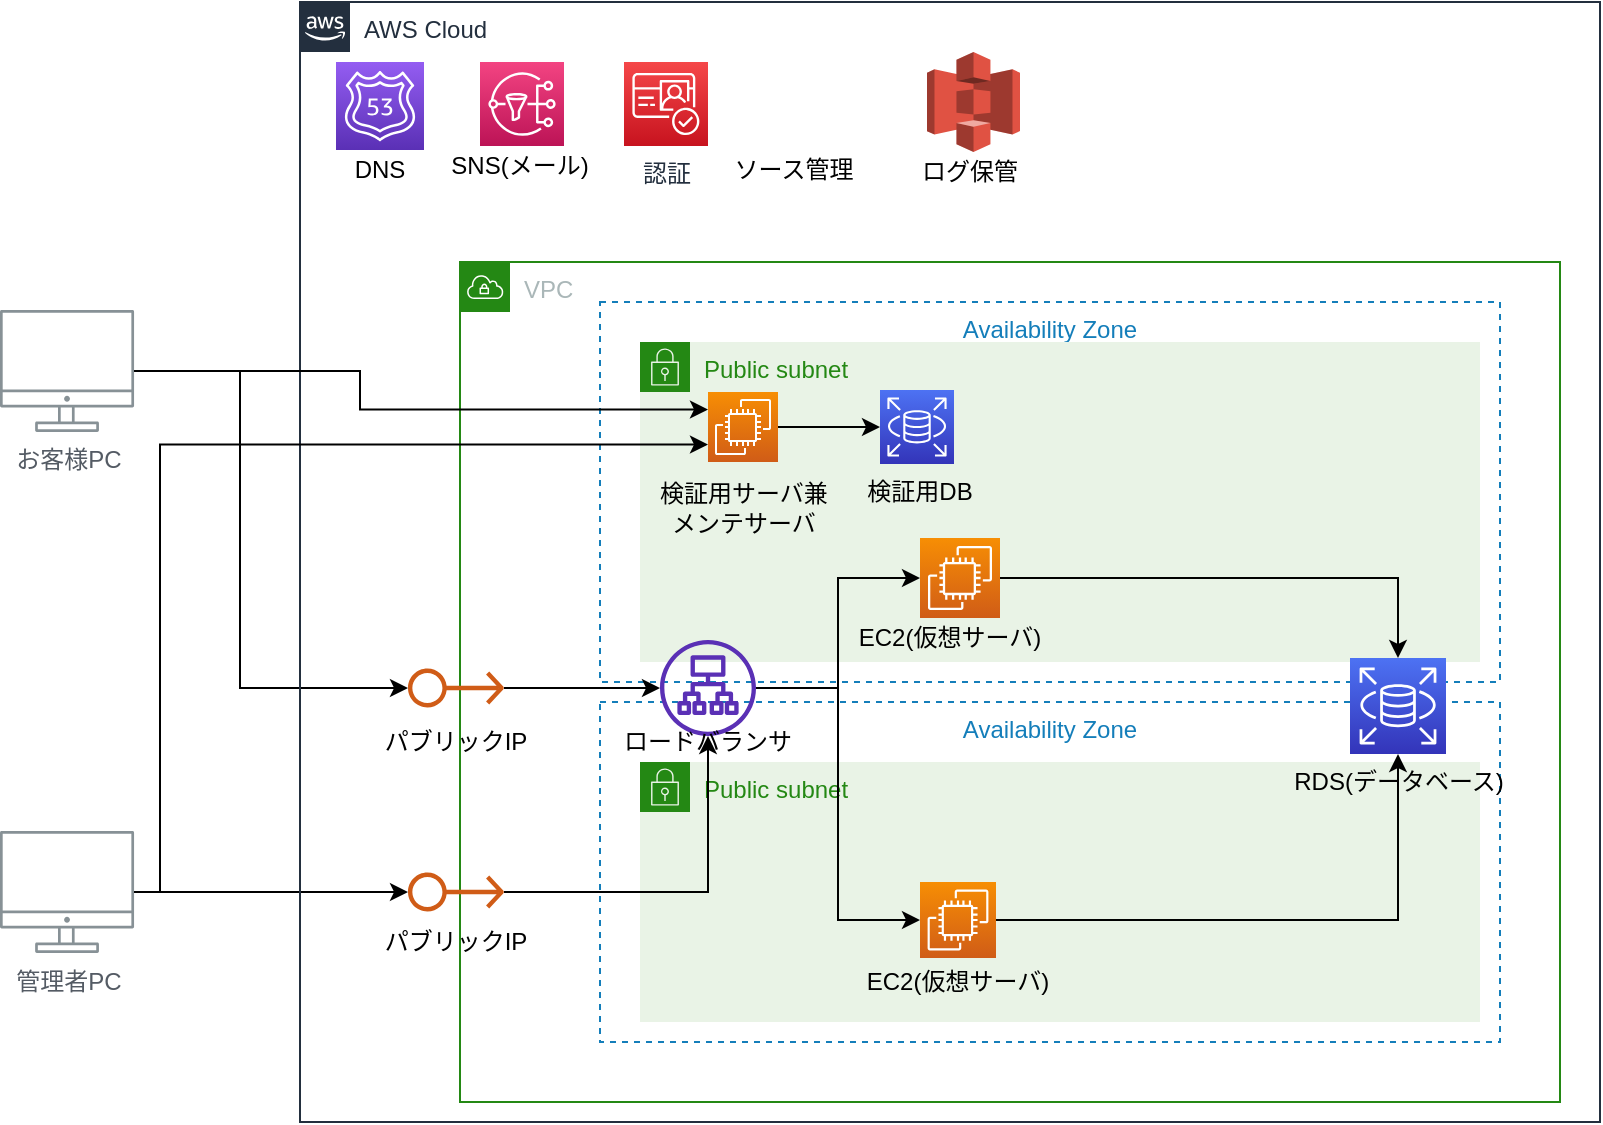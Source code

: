 <mxfile version="14.6.5" type="github" pages="4">
  <diagram id="Ht1M8jgEwFfnCIfOTk4-" name="AWSインフラ">
    <mxGraphModel dx="1678" dy="846" grid="1" gridSize="10" guides="1" tooltips="1" connect="1" arrows="1" fold="1" page="1" pageScale="1" pageWidth="1169" pageHeight="827" math="0" shadow="0">
      <root>
        <mxCell id="0" />
        <mxCell id="1" parent="0" />
        <mxCell id="4cWWQXymA6_0ATgKrV9R-25" style="edgeStyle=orthogonalEdgeStyle;rounded=0;orthogonalLoop=1;jettySize=auto;html=1;" parent="1" source="UEzPUAAOIrF-is8g5C7q-109" target="4cWWQXymA6_0ATgKrV9R-24" edge="1">
          <mxGeometry relative="1" as="geometry">
            <Array as="points">
              <mxPoint x="180" y="285" />
              <mxPoint x="180" y="443" />
            </Array>
          </mxGeometry>
        </mxCell>
        <mxCell id="UEzPUAAOIrF-is8g5C7q-109" value="お客様PC" style="outlineConnect=0;gradientColor=none;fontColor=#545B64;strokeColor=none;fillColor=#879196;dashed=0;verticalLabelPosition=bottom;verticalAlign=top;align=center;html=1;fontSize=12;fontStyle=0;aspect=fixed;shape=mxgraph.aws4.illustration_desktop;pointerEvents=1;labelBackgroundColor=#ffffff;" parent="1" vertex="1">
          <mxGeometry x="60" y="254" width="67.03" height="61" as="geometry" />
        </mxCell>
        <mxCell id="4cWWQXymA6_0ATgKrV9R-36" style="edgeStyle=orthogonalEdgeStyle;rounded=0;orthogonalLoop=1;jettySize=auto;html=1;" parent="1" source="4cWWQXymA6_0ATgKrV9R-1" target="4cWWQXymA6_0ATgKrV9R-37" edge="1">
          <mxGeometry relative="1" as="geometry">
            <mxPoint x="170" y="640" as="targetPoint" />
          </mxGeometry>
        </mxCell>
        <mxCell id="4cWWQXymA6_0ATgKrV9R-1" value="管理者PC" style="outlineConnect=0;gradientColor=none;fontColor=#545B64;strokeColor=none;fillColor=#879196;dashed=0;verticalLabelPosition=bottom;verticalAlign=top;align=center;html=1;fontSize=12;fontStyle=0;aspect=fixed;shape=mxgraph.aws4.illustration_desktop;pointerEvents=1;labelBackgroundColor=#ffffff;" parent="1" vertex="1">
          <mxGeometry x="60" y="514.5" width="67.03" height="61" as="geometry" />
        </mxCell>
        <mxCell id="4cWWQXymA6_0ATgKrV9R-2" value="AWS Cloud" style="points=[[0,0],[0.25,0],[0.5,0],[0.75,0],[1,0],[1,0.25],[1,0.5],[1,0.75],[1,1],[0.75,1],[0.5,1],[0.25,1],[0,1],[0,0.75],[0,0.5],[0,0.25]];outlineConnect=0;gradientColor=none;html=1;whiteSpace=wrap;fontSize=12;fontStyle=0;shape=mxgraph.aws4.group;grIcon=mxgraph.aws4.group_aws_cloud_alt;strokeColor=#232F3E;fillColor=none;verticalAlign=top;align=left;spacingLeft=30;fontColor=#232F3E;dashed=0;" parent="1" vertex="1">
          <mxGeometry x="210" y="100" width="650" height="560" as="geometry" />
        </mxCell>
        <mxCell id="4cWWQXymA6_0ATgKrV9R-3" value="VPC" style="points=[[0,0],[0.25,0],[0.5,0],[0.75,0],[1,0],[1,0.25],[1,0.5],[1,0.75],[1,1],[0.75,1],[0.5,1],[0.25,1],[0,1],[0,0.75],[0,0.5],[0,0.25]];outlineConnect=0;gradientColor=none;html=1;whiteSpace=wrap;fontSize=12;fontStyle=0;shape=mxgraph.aws4.group;grIcon=mxgraph.aws4.group_vpc;strokeColor=#248814;fillColor=none;verticalAlign=top;align=left;spacingLeft=30;fontColor=#AAB7B8;dashed=0;" parent="1" vertex="1">
          <mxGeometry x="290" y="230" width="550" height="420" as="geometry" />
        </mxCell>
        <mxCell id="4cWWQXymA6_0ATgKrV9R-7" value="Availability Zone" style="fillColor=none;strokeColor=#147EBA;dashed=1;verticalAlign=top;fontStyle=0;fontColor=#147EBA;" parent="1" vertex="1">
          <mxGeometry x="360" y="250" width="450" height="190" as="geometry" />
        </mxCell>
        <mxCell id="4cWWQXymA6_0ATgKrV9R-9" value="Availability Zone" style="fillColor=none;strokeColor=#147EBA;dashed=1;verticalAlign=top;fontStyle=0;fontColor=#147EBA;" parent="1" vertex="1">
          <mxGeometry x="360" y="450" width="450" height="170" as="geometry" />
        </mxCell>
        <mxCell id="4cWWQXymA6_0ATgKrV9R-10" value="Public subnet" style="points=[[0,0],[0.25,0],[0.5,0],[0.75,0],[1,0],[1,0.25],[1,0.5],[1,0.75],[1,1],[0.75,1],[0.5,1],[0.25,1],[0,1],[0,0.75],[0,0.5],[0,0.25]];outlineConnect=0;gradientColor=none;html=1;whiteSpace=wrap;fontSize=12;fontStyle=0;shape=mxgraph.aws4.group;grIcon=mxgraph.aws4.group_security_group;grStroke=0;strokeColor=#248814;fillColor=#E9F3E6;verticalAlign=top;align=left;spacingLeft=30;fontColor=#248814;dashed=0;" parent="1" vertex="1">
          <mxGeometry x="380" y="480" width="420" height="130" as="geometry" />
        </mxCell>
        <mxCell id="4cWWQXymA6_0ATgKrV9R-11" value="Public subnet" style="points=[[0,0],[0.25,0],[0.5,0],[0.75,0],[1,0],[1,0.25],[1,0.5],[1,0.75],[1,1],[0.75,1],[0.5,1],[0.25,1],[0,1],[0,0.75],[0,0.5],[0,0.25]];outlineConnect=0;gradientColor=none;html=1;whiteSpace=wrap;fontSize=12;fontStyle=0;shape=mxgraph.aws4.group;grIcon=mxgraph.aws4.group_security_group;grStroke=0;strokeColor=#248814;fillColor=#E9F3E6;verticalAlign=top;align=left;spacingLeft=30;fontColor=#248814;dashed=0;" parent="1" vertex="1">
          <mxGeometry x="380" y="270" width="420" height="160" as="geometry" />
        </mxCell>
        <mxCell id="4cWWQXymA6_0ATgKrV9R-19" style="edgeStyle=orthogonalEdgeStyle;rounded=0;orthogonalLoop=1;jettySize=auto;html=1;exitX=1;exitY=0.5;exitDx=0;exitDy=0;exitPerimeter=0;entryX=0.5;entryY=1;entryDx=0;entryDy=0;entryPerimeter=0;" parent="1" source="4cWWQXymA6_0ATgKrV9R-12" target="4cWWQXymA6_0ATgKrV9R-16" edge="1">
          <mxGeometry relative="1" as="geometry" />
        </mxCell>
        <mxCell id="4cWWQXymA6_0ATgKrV9R-12" value="" style="points=[[0,0,0],[0.25,0,0],[0.5,0,0],[0.75,0,0],[1,0,0],[0,1,0],[0.25,1,0],[0.5,1,0],[0.75,1,0],[1,1,0],[0,0.25,0],[0,0.5,0],[0,0.75,0],[1,0.25,0],[1,0.5,0],[1,0.75,0]];outlineConnect=0;fontColor=#232F3E;gradientColor=#F78E04;gradientDirection=north;fillColor=#D05C17;strokeColor=#ffffff;dashed=0;verticalLabelPosition=bottom;verticalAlign=top;align=center;html=1;fontSize=12;fontStyle=0;aspect=fixed;shape=mxgraph.aws4.resourceIcon;resIcon=mxgraph.aws4.ec2;" parent="1" vertex="1">
          <mxGeometry x="520" y="540" width="38" height="38" as="geometry" />
        </mxCell>
        <mxCell id="4cWWQXymA6_0ATgKrV9R-17" style="edgeStyle=orthogonalEdgeStyle;rounded=0;orthogonalLoop=1;jettySize=auto;html=1;" parent="1" source="4cWWQXymA6_0ATgKrV9R-13" target="4cWWQXymA6_0ATgKrV9R-16" edge="1">
          <mxGeometry relative="1" as="geometry" />
        </mxCell>
        <mxCell id="4cWWQXymA6_0ATgKrV9R-13" value="" style="points=[[0,0,0],[0.25,0,0],[0.5,0,0],[0.75,0,0],[1,0,0],[0,1,0],[0.25,1,0],[0.5,1,0],[0.75,1,0],[1,1,0],[0,0.25,0],[0,0.5,0],[0,0.75,0],[1,0.25,0],[1,0.5,0],[1,0.75,0]];outlineConnect=0;fontColor=#232F3E;gradientColor=#F78E04;gradientDirection=north;fillColor=#D05C17;strokeColor=#ffffff;dashed=0;verticalLabelPosition=bottom;verticalAlign=top;align=center;html=1;fontSize=12;fontStyle=0;aspect=fixed;shape=mxgraph.aws4.resourceIcon;resIcon=mxgraph.aws4.ec2;" parent="1" vertex="1">
          <mxGeometry x="520" y="368" width="40" height="40" as="geometry" />
        </mxCell>
        <mxCell id="4cWWQXymA6_0ATgKrV9R-16" value="" style="points=[[0,0,0],[0.25,0,0],[0.5,0,0],[0.75,0,0],[1,0,0],[0,1,0],[0.25,1,0],[0.5,1,0],[0.75,1,0],[1,1,0],[0,0.25,0],[0,0.5,0],[0,0.75,0],[1,0.25,0],[1,0.5,0],[1,0.75,0]];outlineConnect=0;fontColor=#232F3E;gradientColor=#4D72F3;gradientDirection=north;fillColor=#3334B9;strokeColor=#ffffff;dashed=0;verticalLabelPosition=bottom;verticalAlign=top;align=center;html=1;fontSize=12;fontStyle=0;aspect=fixed;shape=mxgraph.aws4.resourceIcon;resIcon=mxgraph.aws4.rds;" parent="1" vertex="1">
          <mxGeometry x="735" y="428" width="48" height="48" as="geometry" />
        </mxCell>
        <mxCell id="4cWWQXymA6_0ATgKrV9R-21" value="" style="points=[[0,0,0],[0.25,0,0],[0.5,0,0],[0.75,0,0],[1,0,0],[0,1,0],[0.25,1,0],[0.5,1,0],[0.75,1,0],[1,1,0],[0,0.25,0],[0,0.5,0],[0,0.75,0],[1,0.25,0],[1,0.5,0],[1,0.75,0]];outlineConnect=0;fontColor=#232F3E;gradientColor=#945DF2;gradientDirection=north;fillColor=#5A30B5;strokeColor=#ffffff;dashed=0;verticalLabelPosition=bottom;verticalAlign=top;align=center;html=1;fontSize=12;fontStyle=0;aspect=fixed;shape=mxgraph.aws4.resourceIcon;resIcon=mxgraph.aws4.route_53;" parent="1" vertex="1">
          <mxGeometry x="228" y="130" width="44" height="44" as="geometry" />
        </mxCell>
        <mxCell id="4cWWQXymA6_0ATgKrV9R-28" style="edgeStyle=orthogonalEdgeStyle;rounded=0;orthogonalLoop=1;jettySize=auto;html=1;entryX=0;entryY=0.5;entryDx=0;entryDy=0;entryPerimeter=0;" parent="1" source="4cWWQXymA6_0ATgKrV9R-23" target="4cWWQXymA6_0ATgKrV9R-13" edge="1">
          <mxGeometry relative="1" as="geometry" />
        </mxCell>
        <mxCell id="4cWWQXymA6_0ATgKrV9R-29" style="edgeStyle=orthogonalEdgeStyle;rounded=0;orthogonalLoop=1;jettySize=auto;html=1;entryX=0;entryY=0.5;entryDx=0;entryDy=0;entryPerimeter=0;" parent="1" source="4cWWQXymA6_0ATgKrV9R-23" target="4cWWQXymA6_0ATgKrV9R-12" edge="1">
          <mxGeometry relative="1" as="geometry" />
        </mxCell>
        <mxCell id="4cWWQXymA6_0ATgKrV9R-23" value="" style="outlineConnect=0;fontColor=#232F3E;gradientColor=none;fillColor=#5A30B5;strokeColor=none;dashed=0;verticalLabelPosition=bottom;verticalAlign=top;align=center;html=1;fontSize=12;fontStyle=0;aspect=fixed;pointerEvents=1;shape=mxgraph.aws4.application_load_balancer;" parent="1" vertex="1">
          <mxGeometry x="390" y="419" width="48" height="48" as="geometry" />
        </mxCell>
        <mxCell id="4cWWQXymA6_0ATgKrV9R-26" style="edgeStyle=orthogonalEdgeStyle;rounded=0;orthogonalLoop=1;jettySize=auto;html=1;" parent="1" source="4cWWQXymA6_0ATgKrV9R-24" target="4cWWQXymA6_0ATgKrV9R-23" edge="1">
          <mxGeometry relative="1" as="geometry" />
        </mxCell>
        <mxCell id="4cWWQXymA6_0ATgKrV9R-24" value="" style="outlineConnect=0;fontColor=#232F3E;gradientColor=none;fillColor=#D05C17;strokeColor=none;dashed=0;verticalLabelPosition=bottom;verticalAlign=top;align=center;html=1;fontSize=12;fontStyle=0;aspect=fixed;pointerEvents=1;shape=mxgraph.aws4.elastic_ip_address;" parent="1" vertex="1">
          <mxGeometry x="264" y="432.85" width="48" height="20.31" as="geometry" />
        </mxCell>
        <mxCell id="4cWWQXymA6_0ATgKrV9R-30" value="パブリックIP" style="text;html=1;strokeColor=none;fillColor=none;align=center;verticalAlign=middle;whiteSpace=wrap;rounded=0;" parent="1" vertex="1">
          <mxGeometry x="248" y="460" width="80" height="20" as="geometry" />
        </mxCell>
        <mxCell id="4cWWQXymA6_0ATgKrV9R-31" value="DNS" style="text;html=1;strokeColor=none;fillColor=none;align=center;verticalAlign=middle;whiteSpace=wrap;rounded=0;" parent="1" vertex="1">
          <mxGeometry x="210" y="174" width="80" height="20" as="geometry" />
        </mxCell>
        <mxCell id="4cWWQXymA6_0ATgKrV9R-32" value="EC2(仮想サーバ)" style="text;html=1;strokeColor=none;fillColor=none;align=center;verticalAlign=middle;whiteSpace=wrap;rounded=0;" parent="1" vertex="1">
          <mxGeometry x="489" y="580" width="100" height="20" as="geometry" />
        </mxCell>
        <mxCell id="4cWWQXymA6_0ATgKrV9R-33" value="EC2(仮想サーバ)" style="text;html=1;strokeColor=none;fillColor=none;align=center;verticalAlign=middle;whiteSpace=wrap;rounded=0;" parent="1" vertex="1">
          <mxGeometry x="485" y="408" width="100" height="20" as="geometry" />
        </mxCell>
        <mxCell id="4cWWQXymA6_0ATgKrV9R-34" value="ロードバランサ" style="text;html=1;strokeColor=none;fillColor=none;align=center;verticalAlign=middle;whiteSpace=wrap;rounded=0;" parent="1" vertex="1">
          <mxGeometry x="364" y="460" width="100" height="20" as="geometry" />
        </mxCell>
        <mxCell id="4cWWQXymA6_0ATgKrV9R-35" value="RDS(データベース)" style="text;html=1;strokeColor=none;fillColor=none;align=center;verticalAlign=middle;whiteSpace=wrap;rounded=0;" parent="1" vertex="1">
          <mxGeometry x="699.5" y="480" width="119" height="20" as="geometry" />
        </mxCell>
        <mxCell id="4cWWQXymA6_0ATgKrV9R-39" style="edgeStyle=orthogonalEdgeStyle;rounded=0;orthogonalLoop=1;jettySize=auto;html=1;" parent="1" source="4cWWQXymA6_0ATgKrV9R-37" target="4cWWQXymA6_0ATgKrV9R-23" edge="1">
          <mxGeometry relative="1" as="geometry" />
        </mxCell>
        <mxCell id="4cWWQXymA6_0ATgKrV9R-49" style="edgeStyle=orthogonalEdgeStyle;rounded=0;orthogonalLoop=1;jettySize=auto;html=1;entryX=0;entryY=0.75;entryDx=0;entryDy=0;entryPerimeter=0;" parent="1" source="4cWWQXymA6_0ATgKrV9R-1" target="4cWWQXymA6_0ATgKrV9R-40" edge="1">
          <mxGeometry relative="1" as="geometry">
            <Array as="points">
              <mxPoint x="140" y="545" />
              <mxPoint x="140" y="321" />
            </Array>
          </mxGeometry>
        </mxCell>
        <mxCell id="4cWWQXymA6_0ATgKrV9R-37" value="" style="outlineConnect=0;fontColor=#232F3E;gradientColor=none;fillColor=#D05C17;strokeColor=none;dashed=0;verticalLabelPosition=bottom;verticalAlign=top;align=center;html=1;fontSize=12;fontStyle=0;aspect=fixed;pointerEvents=1;shape=mxgraph.aws4.elastic_ip_address;" parent="1" vertex="1">
          <mxGeometry x="264" y="534.85" width="48" height="20.31" as="geometry" />
        </mxCell>
        <mxCell id="4cWWQXymA6_0ATgKrV9R-38" value="パブリックIP" style="text;html=1;strokeColor=none;fillColor=none;align=center;verticalAlign=middle;whiteSpace=wrap;rounded=0;" parent="1" vertex="1">
          <mxGeometry x="248" y="560" width="80" height="20" as="geometry" />
        </mxCell>
        <mxCell id="4cWWQXymA6_0ATgKrV9R-47" style="edgeStyle=orthogonalEdgeStyle;rounded=0;orthogonalLoop=1;jettySize=auto;html=1;" parent="1" source="4cWWQXymA6_0ATgKrV9R-40" target="4cWWQXymA6_0ATgKrV9R-46" edge="1">
          <mxGeometry relative="1" as="geometry" />
        </mxCell>
        <mxCell id="4cWWQXymA6_0ATgKrV9R-40" value="" style="points=[[0,0,0],[0.25,0,0],[0.5,0,0],[0.75,0,0],[1,0,0],[0,1,0],[0.25,1,0],[0.5,1,0],[0.75,1,0],[1,1,0],[0,0.25,0],[0,0.5,0],[0,0.75,0],[1,0.25,0],[1,0.5,0],[1,0.75,0]];outlineConnect=0;fontColor=#232F3E;gradientColor=#F78E04;gradientDirection=north;fillColor=#D05C17;strokeColor=#ffffff;dashed=0;verticalLabelPosition=bottom;verticalAlign=top;align=center;html=1;fontSize=12;fontStyle=0;aspect=fixed;shape=mxgraph.aws4.resourceIcon;resIcon=mxgraph.aws4.ec2;" parent="1" vertex="1">
          <mxGeometry x="414" y="295" width="35" height="35" as="geometry" />
        </mxCell>
        <mxCell id="4cWWQXymA6_0ATgKrV9R-41" value="検証用サーバ兼&lt;br&gt;メンテサーバ" style="text;html=1;strokeColor=none;fillColor=none;align=center;verticalAlign=middle;whiteSpace=wrap;rounded=0;" parent="1" vertex="1">
          <mxGeometry x="381.5" y="335" width="100" height="35" as="geometry" />
        </mxCell>
        <mxCell id="4cWWQXymA6_0ATgKrV9R-46" value="" style="points=[[0,0,0],[0.25,0,0],[0.5,0,0],[0.75,0,0],[1,0,0],[0,1,0],[0.25,1,0],[0.5,1,0],[0.75,1,0],[1,1,0],[0,0.25,0],[0,0.5,0],[0,0.75,0],[1,0.25,0],[1,0.5,0],[1,0.75,0]];outlineConnect=0;fontColor=#232F3E;gradientColor=#4D72F3;gradientDirection=north;fillColor=#3334B9;strokeColor=#ffffff;dashed=0;verticalLabelPosition=bottom;verticalAlign=top;align=center;html=1;fontSize=12;fontStyle=0;aspect=fixed;shape=mxgraph.aws4.resourceIcon;resIcon=mxgraph.aws4.rds;" parent="1" vertex="1">
          <mxGeometry x="500" y="294" width="37" height="37" as="geometry" />
        </mxCell>
        <mxCell id="4cWWQXymA6_0ATgKrV9R-48" value="検証用DB" style="text;html=1;strokeColor=none;fillColor=none;align=center;verticalAlign=middle;whiteSpace=wrap;rounded=0;" parent="1" vertex="1">
          <mxGeometry x="470" y="335" width="100" height="20" as="geometry" />
        </mxCell>
        <mxCell id="4cWWQXymA6_0ATgKrV9R-43" style="edgeStyle=orthogonalEdgeStyle;rounded=0;orthogonalLoop=1;jettySize=auto;html=1;entryX=0;entryY=0.25;entryDx=0;entryDy=0;entryPerimeter=0;" parent="1" source="UEzPUAAOIrF-is8g5C7q-109" target="4cWWQXymA6_0ATgKrV9R-40" edge="1">
          <mxGeometry relative="1" as="geometry">
            <mxPoint x="264" y="348" as="targetPoint" />
            <Array as="points">
              <mxPoint x="240" y="285" />
              <mxPoint x="240" y="304" />
            </Array>
          </mxGeometry>
        </mxCell>
        <mxCell id="4cWWQXymA6_0ATgKrV9R-50" value="" style="points=[[0,0,0],[0.25,0,0],[0.5,0,0],[0.75,0,0],[1,0,0],[0,1,0],[0.25,1,0],[0.5,1,0],[0.75,1,0],[1,1,0],[0,0.25,0],[0,0.5,0],[0,0.75,0],[1,0.25,0],[1,0.5,0],[1,0.75,0]];outlineConnect=0;fontColor=#232F3E;gradientColor=#F34482;gradientDirection=north;fillColor=#BC1356;strokeColor=#ffffff;dashed=0;verticalLabelPosition=bottom;verticalAlign=top;align=center;html=1;fontSize=12;fontStyle=0;aspect=fixed;shape=mxgraph.aws4.resourceIcon;resIcon=mxgraph.aws4.sns;" parent="1" vertex="1">
          <mxGeometry x="300" y="130" width="42" height="42" as="geometry" />
        </mxCell>
        <mxCell id="4cWWQXymA6_0ATgKrV9R-52" value="SNS(メール)" style="text;html=1;strokeColor=none;fillColor=none;align=center;verticalAlign=middle;whiteSpace=wrap;rounded=0;" parent="1" vertex="1">
          <mxGeometry x="280" y="172" width="80" height="20" as="geometry" />
        </mxCell>
        <mxCell id="UEzPUAAOIrF-is8g5C7q-111" value="認証" style="outlineConnect=0;fontColor=#232F3E;gradientColor=#F54749;gradientDirection=north;fillColor=#C7131F;strokeColor=#ffffff;dashed=0;verticalLabelPosition=bottom;verticalAlign=top;align=center;html=1;fontSize=12;fontStyle=0;aspect=fixed;shape=mxgraph.aws4.resourceIcon;resIcon=mxgraph.aws4.cognito;labelBackgroundColor=#ffffff;" parent="1" vertex="1">
          <mxGeometry x="372" y="130" width="42" height="42" as="geometry" />
        </mxCell>
        <mxCell id="C9FMZ1TJGJM1vL4IjoZd-1" value="" style="shape=image;html=1;verticalAlign=top;verticalLabelPosition=bottom;labelBackgroundColor=#ffffff;imageAspect=0;aspect=fixed;image=https://cdn1.iconfinder.com/data/icons/logotypes/32/github-128.png" vertex="1" parent="1">
          <mxGeometry x="437" y="130" width="40" height="40" as="geometry" />
        </mxCell>
        <mxCell id="C9FMZ1TJGJM1vL4IjoZd-3" value="ソース管理" style="text;html=1;strokeColor=none;fillColor=none;align=center;verticalAlign=middle;whiteSpace=wrap;rounded=0;" vertex="1" parent="1">
          <mxGeometry x="417" y="174" width="80" height="20" as="geometry" />
        </mxCell>
        <mxCell id="QoE5pnypZ4a7U1jsXOhx-1" value="" style="outlineConnect=0;dashed=0;verticalLabelPosition=bottom;verticalAlign=top;align=center;html=1;shape=mxgraph.aws3.s3;fillColor=#E05243;gradientColor=none;" vertex="1" parent="1">
          <mxGeometry x="523.5" y="125" width="46.5" height="50" as="geometry" />
        </mxCell>
        <mxCell id="QoE5pnypZ4a7U1jsXOhx-2" value="ログ保管" style="text;html=1;strokeColor=none;fillColor=none;align=center;verticalAlign=middle;whiteSpace=wrap;rounded=0;" vertex="1" parent="1">
          <mxGeometry x="505" y="175" width="80" height="20" as="geometry" />
        </mxCell>
      </root>
    </mxGraphModel>
  </diagram>
  <diagram id="X-jDRhr2r2yzBfOmPr24" name="開発フロー">
    <mxGraphModel dx="1678" dy="846" grid="1" gridSize="10" guides="1" tooltips="1" connect="1" arrows="1" fold="1" page="1" pageScale="1" pageWidth="827" pageHeight="1169" math="0" shadow="0">
      <root>
        <mxCell id="JOoWyy5x1_Qr-kcDVw4i-0" />
        <mxCell id="JOoWyy5x1_Qr-kcDVw4i-1" parent="JOoWyy5x1_Qr-kcDVw4i-0" />
        <mxCell id="02jdGtB6pUps8Tb9BSaS-45" value="" style="rounded=0;whiteSpace=wrap;html=1;fillColor=none;" vertex="1" parent="JOoWyy5x1_Qr-kcDVw4i-1">
          <mxGeometry x="20" y="470" width="740" height="420" as="geometry" />
        </mxCell>
        <mxCell id="02jdGtB6pUps8Tb9BSaS-46" value="" style="rounded=0;whiteSpace=wrap;html=1;fillColor=none;" vertex="1" parent="JOoWyy5x1_Qr-kcDVw4i-1">
          <mxGeometry x="780" y="40" width="450" height="420" as="geometry" />
        </mxCell>
        <mxCell id="02jdGtB6pUps8Tb9BSaS-47" value="" style="rounded=0;whiteSpace=wrap;html=1;fillColor=none;" vertex="1" parent="JOoWyy5x1_Qr-kcDVw4i-1">
          <mxGeometry x="20" y="40" width="740" height="420" as="geometry" />
        </mxCell>
        <mxCell id="02jdGtB6pUps8Tb9BSaS-48" style="edgeStyle=orthogonalEdgeStyle;rounded=0;orthogonalLoop=1;jettySize=auto;html=1;entryX=0;entryY=0.5;entryDx=0;entryDy=0;" edge="1" parent="JOoWyy5x1_Qr-kcDVw4i-1" source="02jdGtB6pUps8Tb9BSaS-49" target="02jdGtB6pUps8Tb9BSaS-58">
          <mxGeometry relative="1" as="geometry" />
        </mxCell>
        <mxCell id="02jdGtB6pUps8Tb9BSaS-49" value="PJ作成&lt;br&gt;pom作成" style="rounded=1;whiteSpace=wrap;html=1;" vertex="1" parent="JOoWyy5x1_Qr-kcDVw4i-1">
          <mxGeometry x="30" y="222.5" width="110" height="40" as="geometry" />
        </mxCell>
        <mxCell id="02jdGtB6pUps8Tb9BSaS-50" style="edgeStyle=orthogonalEdgeStyle;rounded=0;orthogonalLoop=1;jettySize=auto;html=1;entryX=0;entryY=0.5;entryDx=0;entryDy=0;" edge="1" parent="JOoWyy5x1_Qr-kcDVw4i-1" source="02jdGtB6pUps8Tb9BSaS-51" target="02jdGtB6pUps8Tb9BSaS-64">
          <mxGeometry relative="1" as="geometry" />
        </mxCell>
        <mxCell id="02jdGtB6pUps8Tb9BSaS-51" value="AWS関連機能&lt;br&gt;環境コンフィグレーション" style="rounded=1;whiteSpace=wrap;html=1;" vertex="1" parent="JOoWyy5x1_Qr-kcDVw4i-1">
          <mxGeometry x="450" y="190" width="130" height="40" as="geometry" />
        </mxCell>
        <mxCell id="02jdGtB6pUps8Tb9BSaS-52" style="edgeStyle=orthogonalEdgeStyle;rounded=0;orthogonalLoop=1;jettySize=auto;html=1;entryX=0;entryY=0.5;entryDx=0;entryDy=0;" edge="1" parent="JOoWyy5x1_Qr-kcDVw4i-1" source="02jdGtB6pUps8Tb9BSaS-53" target="02jdGtB6pUps8Tb9BSaS-64">
          <mxGeometry relative="1" as="geometry" />
        </mxCell>
        <mxCell id="02jdGtB6pUps8Tb9BSaS-53" value="画面&lt;br&gt;機能開発" style="rounded=1;whiteSpace=wrap;html=1;fillColor=#FF962E;" vertex="1" parent="JOoWyy5x1_Qr-kcDVw4i-1">
          <mxGeometry x="450" y="90" width="130" height="40" as="geometry" />
        </mxCell>
        <mxCell id="02jdGtB6pUps8Tb9BSaS-54" style="edgeStyle=orthogonalEdgeStyle;rounded=0;orthogonalLoop=1;jettySize=auto;html=1;entryX=0;entryY=0.5;entryDx=0;entryDy=0;" edge="1" parent="JOoWyy5x1_Qr-kcDVw4i-1" source="02jdGtB6pUps8Tb9BSaS-58" target="02jdGtB6pUps8Tb9BSaS-51">
          <mxGeometry relative="1" as="geometry" />
        </mxCell>
        <mxCell id="02jdGtB6pUps8Tb9BSaS-55" style="edgeStyle=orthogonalEdgeStyle;rounded=0;orthogonalLoop=1;jettySize=auto;html=1;entryX=0;entryY=0.5;entryDx=0;entryDy=0;" edge="1" parent="JOoWyy5x1_Qr-kcDVw4i-1" source="02jdGtB6pUps8Tb9BSaS-58" target="02jdGtB6pUps8Tb9BSaS-53">
          <mxGeometry relative="1" as="geometry" />
        </mxCell>
        <mxCell id="02jdGtB6pUps8Tb9BSaS-56" style="edgeStyle=orthogonalEdgeStyle;rounded=0;orthogonalLoop=1;jettySize=auto;html=1;entryX=0;entryY=0.5;entryDx=0;entryDy=0;" edge="1" parent="JOoWyy5x1_Qr-kcDVw4i-1" source="02jdGtB6pUps8Tb9BSaS-58" target="02jdGtB6pUps8Tb9BSaS-60">
          <mxGeometry relative="1" as="geometry" />
        </mxCell>
        <mxCell id="02jdGtB6pUps8Tb9BSaS-57" style="edgeStyle=orthogonalEdgeStyle;rounded=0;orthogonalLoop=1;jettySize=auto;html=1;entryX=0;entryY=0.5;entryDx=0;entryDy=0;" edge="1" parent="JOoWyy5x1_Qr-kcDVw4i-1" source="02jdGtB6pUps8Tb9BSaS-58" target="02jdGtB6pUps8Tb9BSaS-62">
          <mxGeometry relative="1" as="geometry" />
        </mxCell>
        <mxCell id="02jdGtB6pUps8Tb9BSaS-58" value="基本機能開発&lt;br&gt;spring boot&lt;br&gt;画面サンプル&lt;br&gt;database 接続" style="rounded=1;whiteSpace=wrap;html=1;" vertex="1" parent="JOoWyy5x1_Qr-kcDVw4i-1">
          <mxGeometry x="200" y="215" width="130" height="55" as="geometry" />
        </mxCell>
        <mxCell id="02jdGtB6pUps8Tb9BSaS-59" style="edgeStyle=orthogonalEdgeStyle;rounded=0;orthogonalLoop=1;jettySize=auto;html=1;entryX=0;entryY=0.5;entryDx=0;entryDy=0;" edge="1" parent="JOoWyy5x1_Qr-kcDVw4i-1" source="02jdGtB6pUps8Tb9BSaS-60" target="02jdGtB6pUps8Tb9BSaS-64">
          <mxGeometry relative="1" as="geometry" />
        </mxCell>
        <mxCell id="02jdGtB6pUps8Tb9BSaS-60" value="AWS関連機能&lt;br&gt;認証機能" style="rounded=1;whiteSpace=wrap;html=1;" vertex="1" parent="JOoWyy5x1_Qr-kcDVw4i-1">
          <mxGeometry x="450" y="260" width="130" height="40" as="geometry" />
        </mxCell>
        <mxCell id="02jdGtB6pUps8Tb9BSaS-61" style="edgeStyle=orthogonalEdgeStyle;rounded=0;orthogonalLoop=1;jettySize=auto;html=1;entryX=0;entryY=0.5;entryDx=0;entryDy=0;" edge="1" parent="JOoWyy5x1_Qr-kcDVw4i-1" source="02jdGtB6pUps8Tb9BSaS-62" target="02jdGtB6pUps8Tb9BSaS-64">
          <mxGeometry relative="1" as="geometry" />
        </mxCell>
        <mxCell id="02jdGtB6pUps8Tb9BSaS-62" value="AWS関連機能&lt;br&gt;メール送信機能" style="rounded=1;whiteSpace=wrap;html=1;" vertex="1" parent="JOoWyy5x1_Qr-kcDVw4i-1">
          <mxGeometry x="450" y="320" width="130" height="40" as="geometry" />
        </mxCell>
        <mxCell id="02jdGtB6pUps8Tb9BSaS-63" style="edgeStyle=orthogonalEdgeStyle;rounded=0;orthogonalLoop=1;jettySize=auto;html=1;" edge="1" parent="JOoWyy5x1_Qr-kcDVw4i-1" source="02jdGtB6pUps8Tb9BSaS-64" target="02jdGtB6pUps8Tb9BSaS-73">
          <mxGeometry relative="1" as="geometry" />
        </mxCell>
        <mxCell id="02jdGtB6pUps8Tb9BSaS-64" value="機能結合&lt;br&gt;検証環境でAWS上で検証します" style="rounded=1;whiteSpace=wrap;html=1;" vertex="1" parent="JOoWyy5x1_Qr-kcDVw4i-1">
          <mxGeometry x="837" y="222.5" width="130" height="40" as="geometry" />
        </mxCell>
        <mxCell id="02jdGtB6pUps8Tb9BSaS-65" value="アプリケーション開発" style="text;html=1;strokeColor=none;fillColor=#6EFF9E;align=center;verticalAlign=middle;whiteSpace=wrap;rounded=0;" vertex="1" parent="JOoWyy5x1_Qr-kcDVw4i-1">
          <mxGeometry x="30" y="50" width="120" height="60" as="geometry" />
        </mxCell>
        <mxCell id="02jdGtB6pUps8Tb9BSaS-66" value="AWSインフラ構築" style="text;html=1;strokeColor=none;fillColor=#6EFF9E;align=center;verticalAlign=middle;whiteSpace=wrap;rounded=0;" vertex="1" parent="JOoWyy5x1_Qr-kcDVw4i-1">
          <mxGeometry x="40" y="490" width="120" height="60" as="geometry" />
        </mxCell>
        <mxCell id="02jdGtB6pUps8Tb9BSaS-67" style="edgeStyle=orthogonalEdgeStyle;rounded=0;orthogonalLoop=1;jettySize=auto;html=1;" edge="1" parent="JOoWyy5x1_Qr-kcDVw4i-1" source="02jdGtB6pUps8Tb9BSaS-69" target="02jdGtB6pUps8Tb9BSaS-72">
          <mxGeometry relative="1" as="geometry" />
        </mxCell>
        <mxCell id="02jdGtB6pUps8Tb9BSaS-68" style="edgeStyle=orthogonalEdgeStyle;rounded=0;orthogonalLoop=1;jettySize=auto;html=1;entryX=0;entryY=0.5;entryDx=0;entryDy=0;" edge="1" parent="JOoWyy5x1_Qr-kcDVw4i-1" source="02jdGtB6pUps8Tb9BSaS-69" target="02jdGtB6pUps8Tb9BSaS-82">
          <mxGeometry relative="1" as="geometry">
            <Array as="points">
              <mxPoint x="200" y="650" />
              <mxPoint x="200" y="830" />
            </Array>
          </mxGeometry>
        </mxCell>
        <mxCell id="02jdGtB6pUps8Tb9BSaS-69" value="AWSアカウント作成" style="rounded=1;whiteSpace=wrap;html=1;fillColor=#FF962E;" vertex="1" parent="JOoWyy5x1_Qr-kcDVw4i-1">
          <mxGeometry x="40" y="630" width="130" height="40" as="geometry" />
        </mxCell>
        <mxCell id="02jdGtB6pUps8Tb9BSaS-70" style="edgeStyle=orthogonalEdgeStyle;rounded=0;orthogonalLoop=1;jettySize=auto;html=1;" edge="1" parent="JOoWyy5x1_Qr-kcDVw4i-1" source="02jdGtB6pUps8Tb9BSaS-72" target="02jdGtB6pUps8Tb9BSaS-78">
          <mxGeometry relative="1" as="geometry">
            <mxPoint x="410" y="650" as="targetPoint" />
          </mxGeometry>
        </mxCell>
        <mxCell id="02jdGtB6pUps8Tb9BSaS-71" style="edgeStyle=orthogonalEdgeStyle;rounded=0;orthogonalLoop=1;jettySize=auto;html=1;entryX=-0.02;entryY=0.948;entryDx=0;entryDy=0;entryPerimeter=0;" edge="1" parent="JOoWyy5x1_Qr-kcDVw4i-1" source="02jdGtB6pUps8Tb9BSaS-72" target="02jdGtB6pUps8Tb9BSaS-75">
          <mxGeometry relative="1" as="geometry">
            <mxPoint x="408" y="428.0" as="targetPoint" />
            <Array as="points">
              <mxPoint x="390" y="650" />
              <mxPoint x="390" y="368" />
            </Array>
          </mxGeometry>
        </mxCell>
        <mxCell id="02jdGtB6pUps8Tb9BSaS-72" value="検証用環境作成" style="rounded=1;whiteSpace=wrap;html=1;" vertex="1" parent="JOoWyy5x1_Qr-kcDVw4i-1">
          <mxGeometry x="240" y="630" width="100" height="40" as="geometry" />
        </mxCell>
        <mxCell id="02jdGtB6pUps8Tb9BSaS-73" value="本番システムリリース" style="rounded=1;whiteSpace=wrap;html=1;" vertex="1" parent="JOoWyy5x1_Qr-kcDVw4i-1">
          <mxGeometry x="1030" y="222.5" width="130" height="40" as="geometry" />
        </mxCell>
        <mxCell id="02jdGtB6pUps8Tb9BSaS-74" value="テストリリース" style="text;html=1;strokeColor=none;fillColor=#6EFF9E;align=center;verticalAlign=middle;whiteSpace=wrap;rounded=0;" vertex="1" parent="JOoWyy5x1_Qr-kcDVw4i-1">
          <mxGeometry x="790" y="50" width="160" height="60" as="geometry" />
        </mxCell>
        <mxCell id="02jdGtB6pUps8Tb9BSaS-75" value="AWS機能開発" style="rounded=0;whiteSpace=wrap;html=1;fillColor=none;verticalAlign=top;strokeColor=#73FF85;" vertex="1" parent="JOoWyy5x1_Qr-kcDVw4i-1">
          <mxGeometry x="410" y="150" width="200" height="230" as="geometry" />
        </mxCell>
        <mxCell id="02jdGtB6pUps8Tb9BSaS-76" style="edgeStyle=orthogonalEdgeStyle;rounded=0;orthogonalLoop=1;jettySize=auto;html=1;entryX=0;entryY=0.5;entryDx=0;entryDy=0;" edge="1" parent="JOoWyy5x1_Qr-kcDVw4i-1" source="02jdGtB6pUps8Tb9BSaS-78" target="02jdGtB6pUps8Tb9BSaS-80">
          <mxGeometry relative="1" as="geometry" />
        </mxCell>
        <mxCell id="02jdGtB6pUps8Tb9BSaS-77" style="edgeStyle=orthogonalEdgeStyle;rounded=0;orthogonalLoop=1;jettySize=auto;html=1;entryX=0;entryY=0.75;entryDx=0;entryDy=0;" edge="1" parent="JOoWyy5x1_Qr-kcDVw4i-1" target="02jdGtB6pUps8Tb9BSaS-84">
          <mxGeometry relative="1" as="geometry">
            <mxPoint x="700" y="660" as="sourcePoint" />
            <Array as="points">
              <mxPoint x="800" y="660" />
              <mxPoint x="800" y="440" />
            </Array>
          </mxGeometry>
        </mxCell>
        <mxCell id="02jdGtB6pUps8Tb9BSaS-78" value="本番環境構築" style="rounded=1;whiteSpace=wrap;html=1;" vertex="1" parent="JOoWyy5x1_Qr-kcDVw4i-1">
          <mxGeometry x="590" y="630" width="110" height="40" as="geometry" />
        </mxCell>
        <mxCell id="02jdGtB6pUps8Tb9BSaS-79" style="edgeStyle=orthogonalEdgeStyle;rounded=0;orthogonalLoop=1;jettySize=auto;html=1;entryX=0;entryY=0.75;entryDx=0;entryDy=0;" edge="1" parent="JOoWyy5x1_Qr-kcDVw4i-1" source="02jdGtB6pUps8Tb9BSaS-80" target="02jdGtB6pUps8Tb9BSaS-73">
          <mxGeometry relative="1" as="geometry" />
        </mxCell>
        <mxCell id="02jdGtB6pUps8Tb9BSaS-80" value="本番アプリケーションリリース" style="rounded=1;whiteSpace=wrap;html=1;" vertex="1" parent="JOoWyy5x1_Qr-kcDVw4i-1">
          <mxGeometry x="840" y="360" width="110" height="40" as="geometry" />
        </mxCell>
        <mxCell id="02jdGtB6pUps8Tb9BSaS-81" style="edgeStyle=orthogonalEdgeStyle;rounded=0;orthogonalLoop=1;jettySize=auto;html=1;" edge="1" parent="JOoWyy5x1_Qr-kcDVw4i-1" source="02jdGtB6pUps8Tb9BSaS-82" target="02jdGtB6pUps8Tb9BSaS-78">
          <mxGeometry relative="1" as="geometry" />
        </mxCell>
        <mxCell id="02jdGtB6pUps8Tb9BSaS-82" value="ドメイン購入" style="rounded=1;whiteSpace=wrap;html=1;fillColor=#FF962E;" vertex="1" parent="JOoWyy5x1_Qr-kcDVw4i-1">
          <mxGeometry x="380" y="810" width="110" height="40" as="geometry" />
        </mxCell>
        <mxCell id="02jdGtB6pUps8Tb9BSaS-83" style="edgeStyle=orthogonalEdgeStyle;rounded=0;orthogonalLoop=1;jettySize=auto;html=1;entryX=0.5;entryY=1;entryDx=0;entryDy=0;" edge="1" parent="JOoWyy5x1_Qr-kcDVw4i-1" source="02jdGtB6pUps8Tb9BSaS-84" target="02jdGtB6pUps8Tb9BSaS-73">
          <mxGeometry relative="1" as="geometry" />
        </mxCell>
        <mxCell id="02jdGtB6pUps8Tb9BSaS-84" value="管理者ユーザ作成" style="rounded=1;whiteSpace=wrap;html=1;fillColor=#FF962E;" vertex="1" parent="JOoWyy5x1_Qr-kcDVw4i-1">
          <mxGeometry x="837" y="410" width="110" height="40" as="geometry" />
        </mxCell>
        <mxCell id="02jdGtB6pUps8Tb9BSaS-87" value="オプション&lt;br&gt;ログ保管" style="rounded=1;whiteSpace=wrap;html=1;" vertex="1" parent="JOoWyy5x1_Qr-kcDVw4i-1">
          <mxGeometry x="440" y="540" width="130" height="40" as="geometry" />
        </mxCell>
        <mxCell id="02jdGtB6pUps8Tb9BSaS-88" value="オプション&lt;br&gt;監視" style="rounded=1;whiteSpace=wrap;html=1;" vertex="1" parent="JOoWyy5x1_Qr-kcDVw4i-1">
          <mxGeometry x="590" y="540" width="130" height="40" as="geometry" />
        </mxCell>
      </root>
    </mxGraphModel>
  </diagram>
  <diagram id="0075LEcq1YU3CC-r8Z1w" name="アプリケーションアーキテクチャ">
    <mxGraphModel dx="1426" dy="719" grid="1" gridSize="10" guides="1" tooltips="1" connect="1" arrows="1" fold="1" page="1" pageScale="1" pageWidth="827" pageHeight="1169" math="0" shadow="0">
      <root>
        <mxCell id="Gvgvogn2YgQJAj9S_S-X-0" />
        <mxCell id="Gvgvogn2YgQJAj9S_S-X-1" parent="Gvgvogn2YgQJAj9S_S-X-0" />
        <mxCell id="BpHrgHQk2M3VAKT0A1Js-2" value="OS（Ubuntu 20）" style="rounded=0;whiteSpace=wrap;html=1;strokeColor=#000000;fillColor=#FFFFFF;" vertex="1" parent="Gvgvogn2YgQJAj9S_S-X-1">
          <mxGeometry x="100" y="380" width="280" height="30" as="geometry" />
        </mxCell>
        <mxCell id="BpHrgHQk2M3VAKT0A1Js-3" value="Runtime （Open JDK&amp;nbsp;11）" style="rounded=0;whiteSpace=wrap;html=1;strokeColor=#000000;fillColor=#FFFFFF;" vertex="1" parent="Gvgvogn2YgQJAj9S_S-X-1">
          <mxGeometry x="100" y="350" width="280" height="30" as="geometry" />
        </mxCell>
        <mxCell id="BpHrgHQk2M3VAKT0A1Js-4" value="Spring boot" style="rounded=0;whiteSpace=wrap;html=1;strokeColor=#000000;fillColor=#FFFFFF;" vertex="1" parent="Gvgvogn2YgQJAj9S_S-X-1">
          <mxGeometry x="100" y="320" width="280" height="30" as="geometry" />
        </mxCell>
        <mxCell id="BpHrgHQk2M3VAKT0A1Js-7" style="edgeStyle=orthogonalEdgeStyle;rounded=0;orthogonalLoop=1;jettySize=auto;html=1;" edge="1" parent="Gvgvogn2YgQJAj9S_S-X-1" source="BpHrgHQk2M3VAKT0A1Js-5" target="BpHrgHQk2M3VAKT0A1Js-6">
          <mxGeometry relative="1" as="geometry" />
        </mxCell>
        <mxCell id="BpHrgHQk2M3VAKT0A1Js-5" value="DB Access&lt;br&gt;(Spring Data)" style="rounded=0;whiteSpace=wrap;html=1;strokeColor=#000000;fillColor=#FFFFFF;" vertex="1" parent="Gvgvogn2YgQJAj9S_S-X-1">
          <mxGeometry x="290" y="220" width="90" height="100" as="geometry" />
        </mxCell>
        <mxCell id="BpHrgHQk2M3VAKT0A1Js-6" value="RDB&lt;br&gt;(Postgres 12)" style="rounded=0;whiteSpace=wrap;html=1;strokeColor=#000000;fillColor=#FFFFFF;" vertex="1" parent="Gvgvogn2YgQJAj9S_S-X-1">
          <mxGeometry x="470" y="220" width="70" height="190" as="geometry" />
        </mxCell>
        <mxCell id="BpHrgHQk2M3VAKT0A1Js-8" value="Contoroller" style="rounded=0;whiteSpace=wrap;html=1;strokeColor=#000000;fillColor=#FF962E;" vertex="1" parent="Gvgvogn2YgQJAj9S_S-X-1">
          <mxGeometry x="220" y="220" width="70" height="100" as="geometry" />
        </mxCell>
        <mxCell id="BpHrgHQk2M3VAKT0A1Js-9" value="Spring MVC" style="rounded=0;whiteSpace=wrap;html=1;strokeColor=#000000;fillColor=#FFFFFF;" vertex="1" parent="Gvgvogn2YgQJAj9S_S-X-1">
          <mxGeometry x="160" y="260" width="60" height="60" as="geometry" />
        </mxCell>
        <mxCell id="BpHrgHQk2M3VAKT0A1Js-10" value="Embedded jetty" style="rounded=0;whiteSpace=wrap;html=1;strokeColor=#000000;fillColor=#FFFFFF;" vertex="1" parent="Gvgvogn2YgQJAj9S_S-X-1">
          <mxGeometry x="100" y="260" width="60" height="60" as="geometry" />
        </mxCell>
        <mxCell id="BpHrgHQk2M3VAKT0A1Js-11" value="Thyme leaf&lt;br&gt;(要相談)" style="rounded=0;whiteSpace=wrap;html=1;strokeColor=#000000;fillColor=#FF962E;" vertex="1" parent="Gvgvogn2YgQJAj9S_S-X-1">
          <mxGeometry x="160" y="220" width="60" height="40" as="geometry" />
        </mxCell>
        <mxCell id="BpHrgHQk2M3VAKT0A1Js-12" value="HTML/&lt;br&gt;CSS/&lt;br&gt;JS" style="rounded=0;whiteSpace=wrap;html=1;strokeColor=#000000;fillColor=#FF962E;" vertex="1" parent="Gvgvogn2YgQJAj9S_S-X-1">
          <mxGeometry x="100" y="220" width="60" height="40" as="geometry" />
        </mxCell>
        <mxCell id="BpHrgHQk2M3VAKT0A1Js-17" style="edgeStyle=orthogonalEdgeStyle;rounded=0;orthogonalLoop=1;jettySize=auto;html=1;entryX=0;entryY=0.5;entryDx=0;entryDy=0;" edge="1" parent="Gvgvogn2YgQJAj9S_S-X-1" source="BpHrgHQk2M3VAKT0A1Js-13" target="BpHrgHQk2M3VAKT0A1Js-16">
          <mxGeometry relative="1" as="geometry" />
        </mxCell>
        <mxCell id="BpHrgHQk2M3VAKT0A1Js-19" style="edgeStyle=orthogonalEdgeStyle;rounded=0;orthogonalLoop=1;jettySize=auto;html=1;entryX=0;entryY=0.5;entryDx=0;entryDy=0;exitX=1;exitY=0.25;exitDx=0;exitDy=0;" edge="1" parent="Gvgvogn2YgQJAj9S_S-X-1" source="BpHrgHQk2M3VAKT0A1Js-13" target="BpHrgHQk2M3VAKT0A1Js-18">
          <mxGeometry relative="1" as="geometry" />
        </mxCell>
        <mxCell id="BpHrgHQk2M3VAKT0A1Js-13" value="Amazon SDK" style="rounded=0;whiteSpace=wrap;html=1;strokeColor=#000000;fillColor=#FFFFFF;" vertex="1" parent="Gvgvogn2YgQJAj9S_S-X-1">
          <mxGeometry x="100" y="160" width="280" height="30" as="geometry" />
        </mxCell>
        <mxCell id="BpHrgHQk2M3VAKT0A1Js-14" value="Utils" style="rounded=0;whiteSpace=wrap;html=1;strokeColor=#000000;fillColor=#FFFFFF;" vertex="1" parent="Gvgvogn2YgQJAj9S_S-X-1">
          <mxGeometry x="100" y="190" width="280" height="30" as="geometry" />
        </mxCell>
        <mxCell id="BpHrgHQk2M3VAKT0A1Js-16" value="Cognito" style="rounded=0;whiteSpace=wrap;html=1;strokeColor=#000000;fillColor=#FFFFFF;" vertex="1" parent="Gvgvogn2YgQJAj9S_S-X-1">
          <mxGeometry x="470" y="155" width="70" height="40" as="geometry" />
        </mxCell>
        <mxCell id="BpHrgHQk2M3VAKT0A1Js-18" value="SNS" style="rounded=0;whiteSpace=wrap;html=1;strokeColor=#000000;fillColor=#FFFFFF;" vertex="1" parent="Gvgvogn2YgQJAj9S_S-X-1">
          <mxGeometry x="470" y="100" width="70" height="40" as="geometry" />
        </mxCell>
      </root>
    </mxGraphModel>
  </diagram>
  <diagram id="m78zcHfvkgzI7ze3z31Z" name="お見積り">
    <mxGraphModel dx="2037" dy="1027" grid="1" gridSize="10" guides="1" tooltips="1" connect="1" arrows="1" fold="1" page="1" pageScale="1" pageWidth="827" pageHeight="1169" background="none" math="0" shadow="0">
      <root>
        <mxCell id="lXcOk7T3pigZ-9mIBoSL-0" />
        <mxCell id="lXcOk7T3pigZ-9mIBoSL-1" parent="lXcOk7T3pigZ-9mIBoSL-0" />
        <mxCell id="AH2gCUvHz79Ud_pBaJfy-1" value="" style="rounded=0;whiteSpace=wrap;html=1;fillColor=none;" vertex="1" parent="lXcOk7T3pigZ-9mIBoSL-1">
          <mxGeometry x="10" y="460" width="740" height="420" as="geometry" />
        </mxCell>
        <mxCell id="AH2gCUvHz79Ud_pBaJfy-0" value="" style="rounded=0;whiteSpace=wrap;html=1;fillColor=none;" vertex="1" parent="lXcOk7T3pigZ-9mIBoSL-1">
          <mxGeometry x="770" y="30" width="450" height="420" as="geometry" />
        </mxCell>
        <mxCell id="AH2gCUvHz79Ud_pBaJfy-2" value="" style="rounded=0;whiteSpace=wrap;html=1;fillColor=none;" vertex="1" parent="lXcOk7T3pigZ-9mIBoSL-1">
          <mxGeometry x="10" y="30" width="740" height="420" as="geometry" />
        </mxCell>
        <mxCell id="AH2gCUvHz79Ud_pBaJfy-3" style="edgeStyle=orthogonalEdgeStyle;rounded=0;orthogonalLoop=1;jettySize=auto;html=1;entryX=0;entryY=0.5;entryDx=0;entryDy=0;" edge="1" parent="lXcOk7T3pigZ-9mIBoSL-1" source="AH2gCUvHz79Ud_pBaJfy-4" target="AH2gCUvHz79Ud_pBaJfy-14">
          <mxGeometry relative="1" as="geometry" />
        </mxCell>
        <mxCell id="AH2gCUvHz79Ud_pBaJfy-4" value="PJ作成&lt;br&gt;pom作成" style="rounded=1;whiteSpace=wrap;html=1;" vertex="1" parent="lXcOk7T3pigZ-9mIBoSL-1">
          <mxGeometry x="20" y="212.5" width="110" height="40" as="geometry" />
        </mxCell>
        <mxCell id="AH2gCUvHz79Ud_pBaJfy-5" style="edgeStyle=orthogonalEdgeStyle;rounded=0;orthogonalLoop=1;jettySize=auto;html=1;entryX=0;entryY=0.5;entryDx=0;entryDy=0;" edge="1" parent="lXcOk7T3pigZ-9mIBoSL-1" source="AH2gCUvHz79Ud_pBaJfy-6" target="AH2gCUvHz79Ud_pBaJfy-22">
          <mxGeometry relative="1" as="geometry" />
        </mxCell>
        <mxCell id="AH2gCUvHz79Ud_pBaJfy-6" value="AWS関連機能&lt;br&gt;環境コンフィグレーション" style="rounded=1;whiteSpace=wrap;html=1;" vertex="1" parent="lXcOk7T3pigZ-9mIBoSL-1">
          <mxGeometry x="440" y="180" width="130" height="40" as="geometry" />
        </mxCell>
        <mxCell id="AH2gCUvHz79Ud_pBaJfy-7" style="edgeStyle=orthogonalEdgeStyle;rounded=0;orthogonalLoop=1;jettySize=auto;html=1;entryX=0;entryY=0.5;entryDx=0;entryDy=0;" edge="1" parent="lXcOk7T3pigZ-9mIBoSL-1" source="AH2gCUvHz79Ud_pBaJfy-8" target="AH2gCUvHz79Ud_pBaJfy-22">
          <mxGeometry relative="1" as="geometry" />
        </mxCell>
        <mxCell id="AH2gCUvHz79Ud_pBaJfy-8" value="画面&lt;br&gt;機能開発" style="rounded=1;whiteSpace=wrap;html=1;fillColor=#FF962E;" vertex="1" parent="lXcOk7T3pigZ-9mIBoSL-1">
          <mxGeometry x="440" y="80" width="130" height="40" as="geometry" />
        </mxCell>
        <mxCell id="AH2gCUvHz79Ud_pBaJfy-9" style="edgeStyle=orthogonalEdgeStyle;rounded=0;orthogonalLoop=1;jettySize=auto;html=1;entryX=0;entryY=0.5;entryDx=0;entryDy=0;" edge="1" parent="lXcOk7T3pigZ-9mIBoSL-1" source="AH2gCUvHz79Ud_pBaJfy-14" target="AH2gCUvHz79Ud_pBaJfy-6">
          <mxGeometry relative="1" as="geometry" />
        </mxCell>
        <mxCell id="AH2gCUvHz79Ud_pBaJfy-10" style="edgeStyle=orthogonalEdgeStyle;rounded=0;orthogonalLoop=1;jettySize=auto;html=1;entryX=0;entryY=0.5;entryDx=0;entryDy=0;" edge="1" parent="lXcOk7T3pigZ-9mIBoSL-1" source="AH2gCUvHz79Ud_pBaJfy-14" target="AH2gCUvHz79Ud_pBaJfy-8">
          <mxGeometry relative="1" as="geometry" />
        </mxCell>
        <mxCell id="AH2gCUvHz79Ud_pBaJfy-11" style="edgeStyle=orthogonalEdgeStyle;rounded=0;orthogonalLoop=1;jettySize=auto;html=1;entryX=0;entryY=0.5;entryDx=0;entryDy=0;" edge="1" parent="lXcOk7T3pigZ-9mIBoSL-1" source="AH2gCUvHz79Ud_pBaJfy-14" target="AH2gCUvHz79Ud_pBaJfy-16">
          <mxGeometry relative="1" as="geometry" />
        </mxCell>
        <mxCell id="AH2gCUvHz79Ud_pBaJfy-13" style="edgeStyle=orthogonalEdgeStyle;rounded=0;orthogonalLoop=1;jettySize=auto;html=1;entryX=0;entryY=0.5;entryDx=0;entryDy=0;" edge="1" parent="lXcOk7T3pigZ-9mIBoSL-1" source="AH2gCUvHz79Ud_pBaJfy-14" target="AH2gCUvHz79Ud_pBaJfy-20">
          <mxGeometry relative="1" as="geometry" />
        </mxCell>
        <mxCell id="AH2gCUvHz79Ud_pBaJfy-14" value="基本機能開発&lt;br&gt;spring boot&lt;br&gt;画面サンプル&lt;br&gt;database 接続" style="rounded=1;whiteSpace=wrap;html=1;" vertex="1" parent="lXcOk7T3pigZ-9mIBoSL-1">
          <mxGeometry x="190" y="205" width="130" height="55" as="geometry" />
        </mxCell>
        <mxCell id="AH2gCUvHz79Ud_pBaJfy-15" style="edgeStyle=orthogonalEdgeStyle;rounded=0;orthogonalLoop=1;jettySize=auto;html=1;entryX=0;entryY=0.5;entryDx=0;entryDy=0;" edge="1" parent="lXcOk7T3pigZ-9mIBoSL-1" source="AH2gCUvHz79Ud_pBaJfy-16" target="AH2gCUvHz79Ud_pBaJfy-22">
          <mxGeometry relative="1" as="geometry" />
        </mxCell>
        <mxCell id="AH2gCUvHz79Ud_pBaJfy-16" value="AWS関連機能&lt;br&gt;認証機能" style="rounded=1;whiteSpace=wrap;html=1;" vertex="1" parent="lXcOk7T3pigZ-9mIBoSL-1">
          <mxGeometry x="440" y="250" width="130" height="40" as="geometry" />
        </mxCell>
        <mxCell id="AH2gCUvHz79Ud_pBaJfy-19" style="edgeStyle=orthogonalEdgeStyle;rounded=0;orthogonalLoop=1;jettySize=auto;html=1;entryX=0;entryY=0.5;entryDx=0;entryDy=0;" edge="1" parent="lXcOk7T3pigZ-9mIBoSL-1" source="AH2gCUvHz79Ud_pBaJfy-20" target="AH2gCUvHz79Ud_pBaJfy-22">
          <mxGeometry relative="1" as="geometry" />
        </mxCell>
        <mxCell id="AH2gCUvHz79Ud_pBaJfy-20" value="AWS関連機能&lt;br&gt;メール送信機能" style="rounded=1;whiteSpace=wrap;html=1;" vertex="1" parent="lXcOk7T3pigZ-9mIBoSL-1">
          <mxGeometry x="440" y="310" width="130" height="40" as="geometry" />
        </mxCell>
        <mxCell id="AH2gCUvHz79Ud_pBaJfy-21" style="edgeStyle=orthogonalEdgeStyle;rounded=0;orthogonalLoop=1;jettySize=auto;html=1;" edge="1" parent="lXcOk7T3pigZ-9mIBoSL-1" source="AH2gCUvHz79Ud_pBaJfy-22" target="AH2gCUvHz79Ud_pBaJfy-31">
          <mxGeometry relative="1" as="geometry" />
        </mxCell>
        <mxCell id="AH2gCUvHz79Ud_pBaJfy-22" value="機能結合&lt;br&gt;検証環境でAWS上で検証します" style="rounded=1;whiteSpace=wrap;html=1;" vertex="1" parent="lXcOk7T3pigZ-9mIBoSL-1">
          <mxGeometry x="827" y="212.5" width="130" height="40" as="geometry" />
        </mxCell>
        <mxCell id="AH2gCUvHz79Ud_pBaJfy-23" value="アプリケーション開発" style="text;html=1;strokeColor=none;fillColor=#6EFF9E;align=center;verticalAlign=middle;whiteSpace=wrap;rounded=0;" vertex="1" parent="lXcOk7T3pigZ-9mIBoSL-1">
          <mxGeometry x="20" y="40" width="120" height="60" as="geometry" />
        </mxCell>
        <mxCell id="AH2gCUvHz79Ud_pBaJfy-24" value="AWSインフラ構築" style="text;html=1;strokeColor=none;fillColor=#6EFF9E;align=center;verticalAlign=middle;whiteSpace=wrap;rounded=0;" vertex="1" parent="lXcOk7T3pigZ-9mIBoSL-1">
          <mxGeometry x="30" y="480" width="120" height="60" as="geometry" />
        </mxCell>
        <mxCell id="AH2gCUvHz79Ud_pBaJfy-25" style="edgeStyle=orthogonalEdgeStyle;rounded=0;orthogonalLoop=1;jettySize=auto;html=1;" edge="1" parent="lXcOk7T3pigZ-9mIBoSL-1" source="AH2gCUvHz79Ud_pBaJfy-27" target="AH2gCUvHz79Ud_pBaJfy-30">
          <mxGeometry relative="1" as="geometry" />
        </mxCell>
        <mxCell id="AH2gCUvHz79Ud_pBaJfy-26" style="edgeStyle=orthogonalEdgeStyle;rounded=0;orthogonalLoop=1;jettySize=auto;html=1;entryX=0;entryY=0.5;entryDx=0;entryDy=0;" edge="1" parent="lXcOk7T3pigZ-9mIBoSL-1" source="AH2gCUvHz79Ud_pBaJfy-27" target="AH2gCUvHz79Ud_pBaJfy-42">
          <mxGeometry relative="1" as="geometry">
            <Array as="points">
              <mxPoint x="190" y="640" />
              <mxPoint x="190" y="820" />
            </Array>
          </mxGeometry>
        </mxCell>
        <mxCell id="AH2gCUvHz79Ud_pBaJfy-27" value="AWSアカウント作成" style="rounded=1;whiteSpace=wrap;html=1;fillColor=#FF962E;" vertex="1" parent="lXcOk7T3pigZ-9mIBoSL-1">
          <mxGeometry x="30" y="620" width="130" height="40" as="geometry" />
        </mxCell>
        <mxCell id="AH2gCUvHz79Ud_pBaJfy-28" style="edgeStyle=orthogonalEdgeStyle;rounded=0;orthogonalLoop=1;jettySize=auto;html=1;" edge="1" parent="lXcOk7T3pigZ-9mIBoSL-1" source="AH2gCUvHz79Ud_pBaJfy-30" target="AH2gCUvHz79Ud_pBaJfy-38">
          <mxGeometry relative="1" as="geometry">
            <mxPoint x="400" y="640" as="targetPoint" />
          </mxGeometry>
        </mxCell>
        <mxCell id="AH2gCUvHz79Ud_pBaJfy-29" style="edgeStyle=orthogonalEdgeStyle;rounded=0;orthogonalLoop=1;jettySize=auto;html=1;entryX=-0.02;entryY=0.948;entryDx=0;entryDy=0;entryPerimeter=0;" edge="1" parent="lXcOk7T3pigZ-9mIBoSL-1" source="AH2gCUvHz79Ud_pBaJfy-30" target="AH2gCUvHz79Ud_pBaJfy-35">
          <mxGeometry relative="1" as="geometry">
            <mxPoint x="398" y="418.0" as="targetPoint" />
            <Array as="points">
              <mxPoint x="380" y="640" />
              <mxPoint x="380" y="358" />
            </Array>
          </mxGeometry>
        </mxCell>
        <mxCell id="AH2gCUvHz79Ud_pBaJfy-30" value="検証用環境作成" style="rounded=1;whiteSpace=wrap;html=1;" vertex="1" parent="lXcOk7T3pigZ-9mIBoSL-1">
          <mxGeometry x="230" y="620" width="100" height="40" as="geometry" />
        </mxCell>
        <mxCell id="AH2gCUvHz79Ud_pBaJfy-31" value="本番システムリリース" style="rounded=1;whiteSpace=wrap;html=1;" vertex="1" parent="lXcOk7T3pigZ-9mIBoSL-1">
          <mxGeometry x="1020" y="212.5" width="130" height="40" as="geometry" />
        </mxCell>
        <mxCell id="AH2gCUvHz79Ud_pBaJfy-32" value="テストリリース" style="text;html=1;strokeColor=none;fillColor=#6EFF9E;align=center;verticalAlign=middle;whiteSpace=wrap;rounded=0;" vertex="1" parent="lXcOk7T3pigZ-9mIBoSL-1">
          <mxGeometry x="780" y="40" width="160" height="60" as="geometry" />
        </mxCell>
        <mxCell id="AH2gCUvHz79Ud_pBaJfy-35" value="AWS機能開発" style="rounded=0;whiteSpace=wrap;html=1;fillColor=none;verticalAlign=top;strokeColor=#73FF85;" vertex="1" parent="lXcOk7T3pigZ-9mIBoSL-1">
          <mxGeometry x="400" y="140" width="200" height="230" as="geometry" />
        </mxCell>
        <mxCell id="AH2gCUvHz79Ud_pBaJfy-36" style="edgeStyle=orthogonalEdgeStyle;rounded=0;orthogonalLoop=1;jettySize=auto;html=1;entryX=0;entryY=0.5;entryDx=0;entryDy=0;" edge="1" parent="lXcOk7T3pigZ-9mIBoSL-1" source="AH2gCUvHz79Ud_pBaJfy-38" target="AH2gCUvHz79Ud_pBaJfy-40">
          <mxGeometry relative="1" as="geometry" />
        </mxCell>
        <mxCell id="AH2gCUvHz79Ud_pBaJfy-37" style="edgeStyle=orthogonalEdgeStyle;rounded=0;orthogonalLoop=1;jettySize=auto;html=1;entryX=0;entryY=0.75;entryDx=0;entryDy=0;" edge="1" parent="lXcOk7T3pigZ-9mIBoSL-1" target="AH2gCUvHz79Ud_pBaJfy-44">
          <mxGeometry relative="1" as="geometry">
            <mxPoint x="690" y="650" as="sourcePoint" />
            <Array as="points">
              <mxPoint x="790" y="650" />
              <mxPoint x="790" y="430" />
            </Array>
          </mxGeometry>
        </mxCell>
        <mxCell id="AH2gCUvHz79Ud_pBaJfy-38" value="本番環境構築" style="rounded=1;whiteSpace=wrap;html=1;" vertex="1" parent="lXcOk7T3pigZ-9mIBoSL-1">
          <mxGeometry x="580" y="620" width="110" height="40" as="geometry" />
        </mxCell>
        <mxCell id="AH2gCUvHz79Ud_pBaJfy-39" style="edgeStyle=orthogonalEdgeStyle;rounded=0;orthogonalLoop=1;jettySize=auto;html=1;entryX=0;entryY=0.75;entryDx=0;entryDy=0;" edge="1" parent="lXcOk7T3pigZ-9mIBoSL-1" source="AH2gCUvHz79Ud_pBaJfy-40" target="AH2gCUvHz79Ud_pBaJfy-31">
          <mxGeometry relative="1" as="geometry" />
        </mxCell>
        <mxCell id="AH2gCUvHz79Ud_pBaJfy-40" value="本番アプリケーションリリース" style="rounded=1;whiteSpace=wrap;html=1;" vertex="1" parent="lXcOk7T3pigZ-9mIBoSL-1">
          <mxGeometry x="830" y="350" width="110" height="40" as="geometry" />
        </mxCell>
        <mxCell id="AH2gCUvHz79Ud_pBaJfy-41" style="edgeStyle=orthogonalEdgeStyle;rounded=0;orthogonalLoop=1;jettySize=auto;html=1;" edge="1" parent="lXcOk7T3pigZ-9mIBoSL-1" source="AH2gCUvHz79Ud_pBaJfy-42" target="AH2gCUvHz79Ud_pBaJfy-38">
          <mxGeometry relative="1" as="geometry" />
        </mxCell>
        <mxCell id="AH2gCUvHz79Ud_pBaJfy-42" value="ドメイン購入" style="rounded=1;whiteSpace=wrap;html=1;fillColor=#FF962E;" vertex="1" parent="lXcOk7T3pigZ-9mIBoSL-1">
          <mxGeometry x="370" y="800" width="110" height="40" as="geometry" />
        </mxCell>
        <mxCell id="AH2gCUvHz79Ud_pBaJfy-43" style="edgeStyle=orthogonalEdgeStyle;rounded=0;orthogonalLoop=1;jettySize=auto;html=1;entryX=0.5;entryY=1;entryDx=0;entryDy=0;" edge="1" parent="lXcOk7T3pigZ-9mIBoSL-1" source="AH2gCUvHz79Ud_pBaJfy-44" target="AH2gCUvHz79Ud_pBaJfy-31">
          <mxGeometry relative="1" as="geometry" />
        </mxCell>
        <mxCell id="AH2gCUvHz79Ud_pBaJfy-44" value="管理者ユーザ作成" style="rounded=1;whiteSpace=wrap;html=1;fillColor=#FF962E;" vertex="1" parent="lXcOk7T3pigZ-9mIBoSL-1">
          <mxGeometry x="827" y="400" width="110" height="40" as="geometry" />
        </mxCell>
        <mxCell id="AH2gCUvHz79Ud_pBaJfy-45" value="検証環境構築：¥70,000&lt;br&gt;本番環境構築：¥80,000&lt;br&gt;※ リリースフロー含む&lt;br&gt;&lt;br&gt;※ オプション&lt;br&gt;&amp;nbsp; &amp;nbsp;ログ保管: ¥10,000&lt;br&gt;　基本監視：¥25,000" style="text;html=1;strokeColor=none;fillColor=none;align=left;verticalAlign=top;whiteSpace=wrap;rounded=0;fontStyle=1;fontSize=16;" vertex="1" parent="lXcOk7T3pigZ-9mIBoSL-1">
          <mxGeometry x="160" y="480" width="210" height="140" as="geometry" />
        </mxCell>
        <mxCell id="AH2gCUvHz79Ud_pBaJfy-46" value="基本機能開発：¥40,000&lt;br&gt;AWS機能開発&lt;br&gt;&amp;nbsp; &amp;nbsp;コンフィグ：¥15,000&lt;br&gt;&amp;nbsp; &amp;nbsp;認証: ¥25,000&lt;br&gt;&amp;nbsp; &amp;nbsp;メール送信: ¥20,000" style="text;html=1;strokeColor=none;fillColor=none;align=left;verticalAlign=top;whiteSpace=wrap;rounded=0;fontStyle=1;fontSize=16;" vertex="1" parent="lXcOk7T3pigZ-9mIBoSL-1">
          <mxGeometry x="150" y="40" width="210" height="110" as="geometry" />
        </mxCell>
        <mxCell id="uEnElKN1226pc_Mf3LOY-0" value="オプション&lt;br&gt;ログ保管" style="rounded=1;whiteSpace=wrap;html=1;" vertex="1" parent="lXcOk7T3pigZ-9mIBoSL-1">
          <mxGeometry x="430" y="530" width="130" height="40" as="geometry" />
        </mxCell>
        <mxCell id="uEnElKN1226pc_Mf3LOY-1" value="オプション&lt;br&gt;監視" style="rounded=1;whiteSpace=wrap;html=1;" vertex="1" parent="lXcOk7T3pigZ-9mIBoSL-1">
          <mxGeometry x="580" y="530" width="130" height="40" as="geometry" />
        </mxCell>
        <mxCell id="uEnElKN1226pc_Mf3LOY-3" value="商用向けサポート&lt;br&gt;〜 ¥4,000 / 作業工数" style="text;html=1;strokeColor=none;fillColor=none;align=left;verticalAlign=top;whiteSpace=wrap;rounded=0;fontStyle=1;fontSize=16;" vertex="1" parent="lXcOk7T3pigZ-9mIBoSL-1">
          <mxGeometry x="780" y="100" width="210" height="60" as="geometry" />
        </mxCell>
      </root>
    </mxGraphModel>
  </diagram>
</mxfile>
